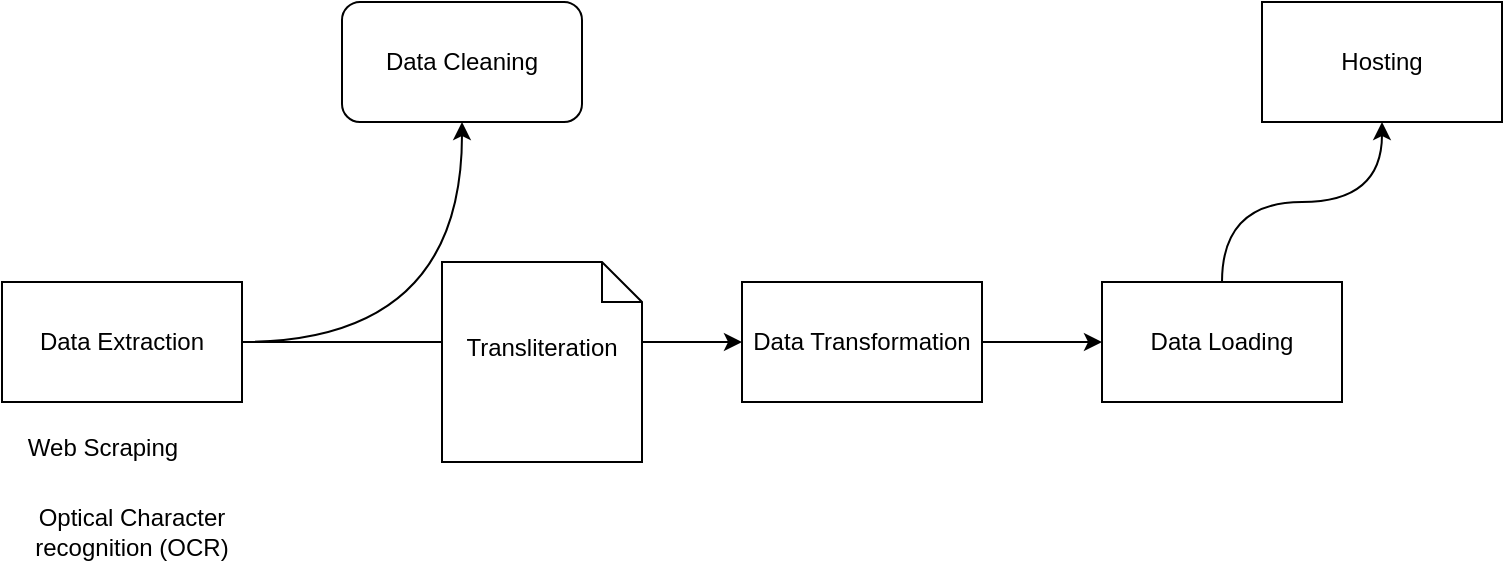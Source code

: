 <mxfile version="24.4.9" type="github">
  <diagram name="Page-1" id="yaThXlPo61zniZGkY3xH">
    <mxGraphModel dx="1050" dy="522" grid="1" gridSize="10" guides="1" tooltips="1" connect="1" arrows="1" fold="1" page="1" pageScale="1" pageWidth="850" pageHeight="1100" math="0" shadow="0">
      <root>
        <mxCell id="0" />
        <mxCell id="1" parent="0" />
        <mxCell id="VQXBPR0LTiFQAIT9ZRRq-6" style="edgeStyle=orthogonalEdgeStyle;curved=1;rounded=0;orthogonalLoop=1;jettySize=auto;html=1;exitX=1;exitY=0.5;exitDx=0;exitDy=0;entryX=0;entryY=0.5;entryDx=0;entryDy=0;" edge="1" parent="1" source="VQXBPR0LTiFQAIT9ZRRq-1" target="VQXBPR0LTiFQAIT9ZRRq-5">
          <mxGeometry relative="1" as="geometry" />
        </mxCell>
        <mxCell id="VQXBPR0LTiFQAIT9ZRRq-13" value="" style="edgeStyle=orthogonalEdgeStyle;curved=1;rounded=0;orthogonalLoop=1;jettySize=auto;html=1;" edge="1" parent="1" source="VQXBPR0LTiFQAIT9ZRRq-1" target="VQXBPR0LTiFQAIT9ZRRq-11">
          <mxGeometry relative="1" as="geometry" />
        </mxCell>
        <mxCell id="VQXBPR0LTiFQAIT9ZRRq-1" value="Data Extraction" style="rounded=0;whiteSpace=wrap;html=1;" vertex="1" parent="1">
          <mxGeometry x="20" y="180" width="120" height="60" as="geometry" />
        </mxCell>
        <mxCell id="VQXBPR0LTiFQAIT9ZRRq-3" value="&lt;p style=&quot;line-height: 130%;&quot;&gt;Hosting&lt;/p&gt;" style="rounded=0;whiteSpace=wrap;html=1;" vertex="1" parent="1">
          <mxGeometry x="650" y="40" width="120" height="60" as="geometry" />
        </mxCell>
        <mxCell id="VQXBPR0LTiFQAIT9ZRRq-8" value="" style="edgeStyle=orthogonalEdgeStyle;curved=1;rounded=0;orthogonalLoop=1;jettySize=auto;html=1;" edge="1" parent="1" source="VQXBPR0LTiFQAIT9ZRRq-4" target="VQXBPR0LTiFQAIT9ZRRq-3">
          <mxGeometry relative="1" as="geometry" />
        </mxCell>
        <mxCell id="VQXBPR0LTiFQAIT9ZRRq-4" value="Data Loading" style="rounded=0;whiteSpace=wrap;html=1;" vertex="1" parent="1">
          <mxGeometry x="570" y="180" width="120" height="60" as="geometry" />
        </mxCell>
        <mxCell id="VQXBPR0LTiFQAIT9ZRRq-7" value="" style="edgeStyle=orthogonalEdgeStyle;curved=1;rounded=0;orthogonalLoop=1;jettySize=auto;html=1;" edge="1" parent="1" source="VQXBPR0LTiFQAIT9ZRRq-5" target="VQXBPR0LTiFQAIT9ZRRq-4">
          <mxGeometry relative="1" as="geometry" />
        </mxCell>
        <mxCell id="VQXBPR0LTiFQAIT9ZRRq-5" value="Data Transformation" style="rounded=0;whiteSpace=wrap;html=1;" vertex="1" parent="1">
          <mxGeometry x="390" y="180" width="120" height="60" as="geometry" />
        </mxCell>
        <mxCell id="VQXBPR0LTiFQAIT9ZRRq-9" value="Web Scraping" style="text;html=1;align=center;verticalAlign=middle;resizable=0;points=[];autosize=1;strokeColor=none;fillColor=none;" vertex="1" parent="1">
          <mxGeometry x="20" y="248" width="100" height="30" as="geometry" />
        </mxCell>
        <mxCell id="VQXBPR0LTiFQAIT9ZRRq-10" value="Optical Character recognition (OCR&lt;span style=&quot;background-color: initial;&quot;&gt;)&lt;/span&gt;" style="text;html=1;align=center;verticalAlign=middle;whiteSpace=wrap;rounded=0;" vertex="1" parent="1">
          <mxGeometry x="30" y="290" width="110" height="30" as="geometry" />
        </mxCell>
        <mxCell id="VQXBPR0LTiFQAIT9ZRRq-11" value="Data Cleaning" style="rounded=1;whiteSpace=wrap;html=1;" vertex="1" parent="1">
          <mxGeometry x="190" y="40" width="120" height="60" as="geometry" />
        </mxCell>
        <mxCell id="VQXBPR0LTiFQAIT9ZRRq-26" value="Transliteration&lt;div&gt;&lt;br&gt;&lt;/div&gt;" style="shape=note;size=20;whiteSpace=wrap;html=1;" vertex="1" parent="1">
          <mxGeometry x="240" y="170" width="100" height="100" as="geometry" />
        </mxCell>
      </root>
    </mxGraphModel>
  </diagram>
</mxfile>
